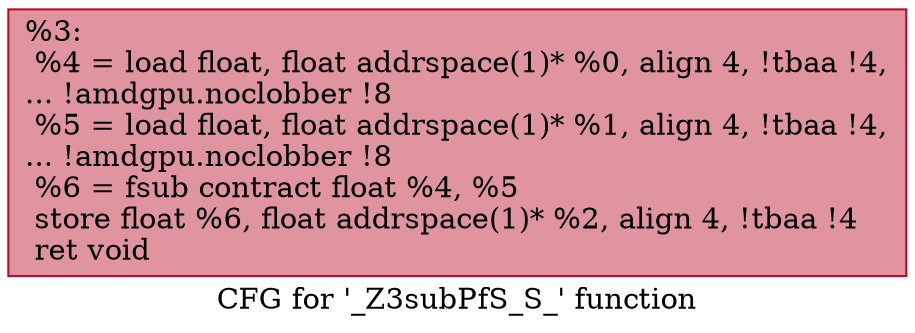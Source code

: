 digraph "CFG for '_Z3subPfS_S_' function" {
	label="CFG for '_Z3subPfS_S_' function";

	Node0x5f7daa0 [shape=record,color="#b70d28ff", style=filled, fillcolor="#b70d2870",label="{%3:\l  %4 = load float, float addrspace(1)* %0, align 4, !tbaa !4,\l... !amdgpu.noclobber !8\l  %5 = load float, float addrspace(1)* %1, align 4, !tbaa !4,\l... !amdgpu.noclobber !8\l  %6 = fsub contract float %4, %5\l  store float %6, float addrspace(1)* %2, align 4, !tbaa !4\l  ret void\l}"];
}
